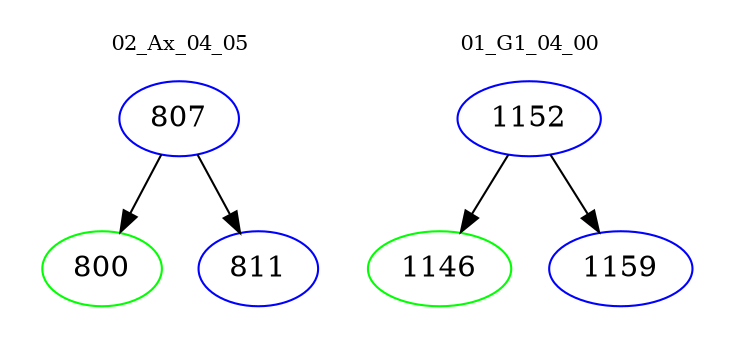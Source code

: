 digraph{
subgraph cluster_0 {
color = white
label = "02_Ax_04_05";
fontsize=10;
T0_807 [label="807", color="blue"]
T0_807 -> T0_800 [color="black"]
T0_800 [label="800", color="green"]
T0_807 -> T0_811 [color="black"]
T0_811 [label="811", color="blue"]
}
subgraph cluster_1 {
color = white
label = "01_G1_04_00";
fontsize=10;
T1_1152 [label="1152", color="blue"]
T1_1152 -> T1_1146 [color="black"]
T1_1146 [label="1146", color="green"]
T1_1152 -> T1_1159 [color="black"]
T1_1159 [label="1159", color="blue"]
}
}
